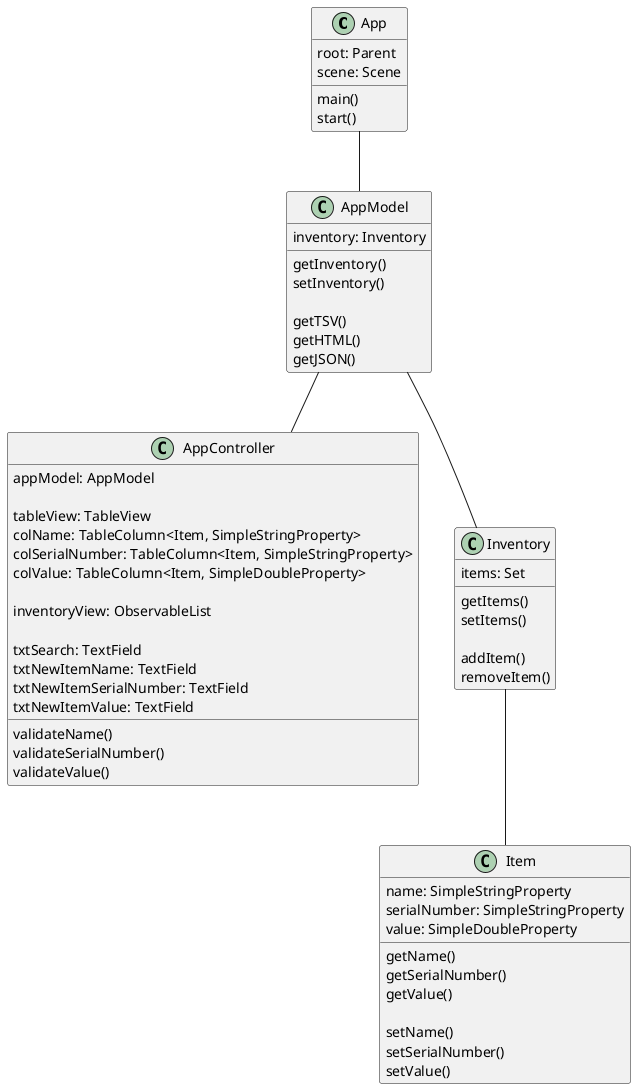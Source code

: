 '   UCF COP3330 Summer 2021 Assignment 5 Solution
'   Copyright 2021 rielly donnell

@startuml
'https://plantuml.com/class-diagram

App -- AppModel
AppModel -- AppController
AppModel -- Inventory
Inventory -- Item

class App {
    root: Parent
    scene: Scene

    main()
    start()
}

class AppController {
    appModel: AppModel

    tableView: TableView
    colName: TableColumn<Item, SimpleStringProperty>
    colSerialNumber: TableColumn<Item, SimpleStringProperty>
    colValue: TableColumn<Item, SimpleDoubleProperty>

    inventoryView: ObservableList

    txtSearch: TextField
    txtNewItemName: TextField
    txtNewItemSerialNumber: TextField
    txtNewItemValue: TextField

    validateName()
    validateSerialNumber()
    validateValue()

}

class AppModel {
    inventory: Inventory

    getInventory()
    setInventory()

    getTSV()
    getHTML()
    getJSON()
}

class Inventory {
    items: Set

    getItems()
    setItems()

    addItem()
    removeItem()
}

class Item {
    name: SimpleStringProperty
    serialNumber: SimpleStringProperty
    value: SimpleDoubleProperty

    getName()
    getSerialNumber()
    getValue()

    setName()
    setSerialNumber()
    setValue()
}

@enduml
